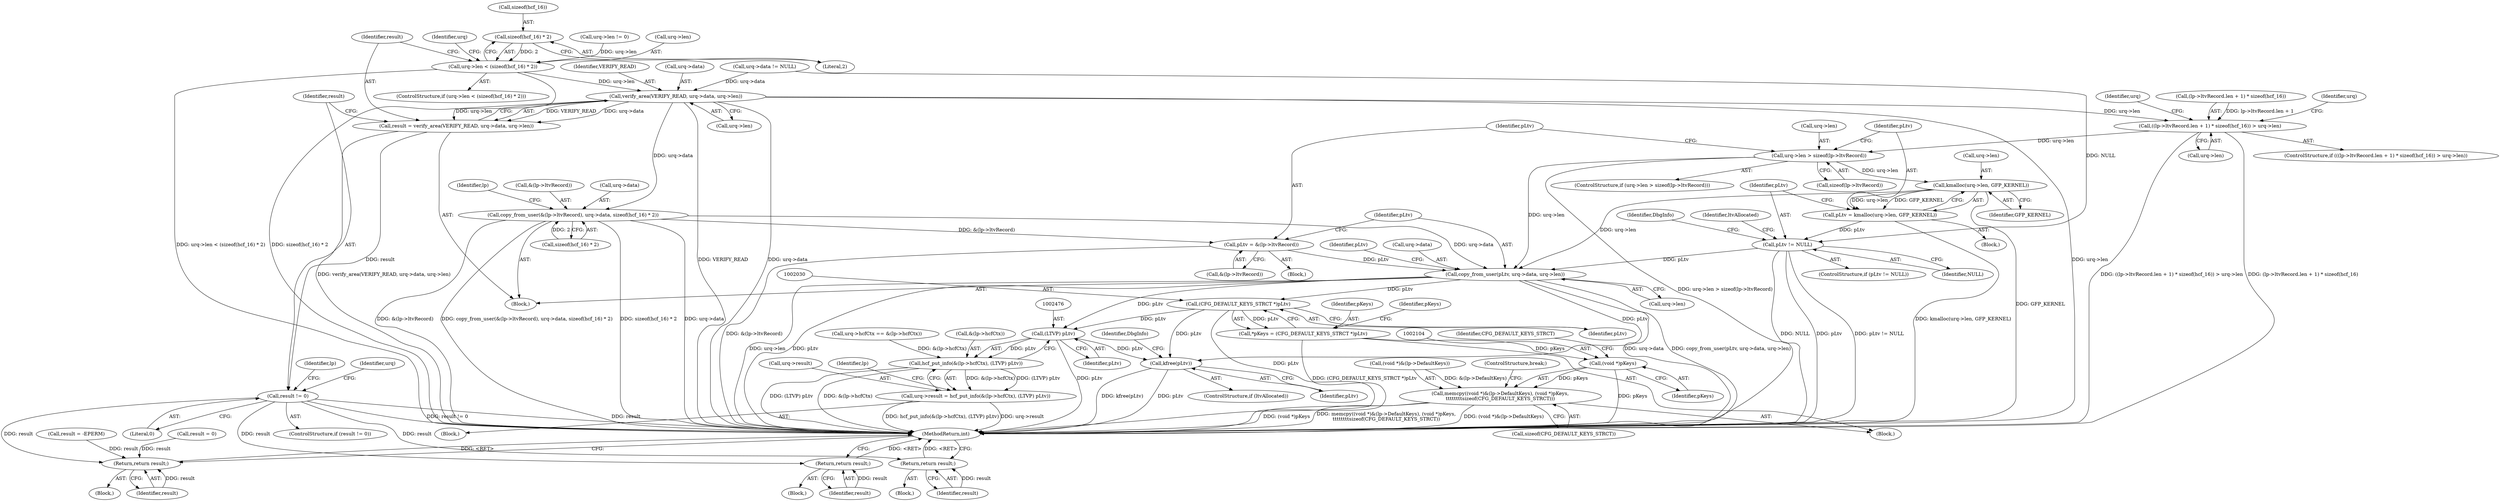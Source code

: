 digraph "0_linux_b5e2f339865fb443107e5b10603e53bbc92dc054_0@API" {
"1000238" [label="(Call,sizeof(hcf_16) * 2)"];
"1000234" [label="(Call,urq->len < (sizeof(hcf_16) * 2))"];
"1000268" [label="(Call,verify_area(VERIFY_READ, urq->data, urq->len))"];
"1000266" [label="(Call,result = verify_area(VERIFY_READ, urq->data, urq->len))"];
"1000277" [label="(Call,result != 0)"];
"1000291" [label="(Return,return result;)"];
"1000339" [label="(Return,return result;)"];
"1002518" [label="(Return,return result;)"];
"1000293" [label="(Call,copy_from_user(&(lp->ltvRecord), urq->data, sizeof(hcf_16) * 2))"];
"1000394" [label="(Call,pLtv = &(lp->ltvRecord))"];
"1000400" [label="(Call,copy_from_user(pLtv, urq->data, urq->len))"];
"1002029" [label="(Call,(CFG_DEFAULT_KEYS_STRCT *)pLtv)"];
"1002027" [label="(Call,*pKeys = (CFG_DEFAULT_KEYS_STRCT *)pLtv)"];
"1002103" [label="(Call,(void *)pKeys)"];
"1002096" [label="(Call,memcpy((void *)&(lp->DefaultKeys), (void *)pKeys,\n\t\t\t\t\t\t\t\tsizeof(CFG_DEFAULT_KEYS_STRCT)))"];
"1002475" [label="(Call,(LTVP) pLtv)"];
"1002470" [label="(Call,hcf_put_info(&(lp->hcfCtx), (LTVP) pLtv))"];
"1002466" [label="(Call,urq->result = hcf_put_info(&(lp->hcfCtx), (LTVP) pLtv))"];
"1002483" [label="(Call,kfree(pLtv))"];
"1000306" [label="(Call,((lp->ltvRecord.len + 1) * sizeof(hcf_16)) > urq->len)"];
"1000342" [label="(Call,urq->len > sizeof(lp->ltvRecord))"];
"1000353" [label="(Call,kmalloc(urq->len, GFP_KERNEL))"];
"1000351" [label="(Call,pLtv = kmalloc(urq->len, GFP_KERNEL))"];
"1000359" [label="(Call,pLtv != NULL)"];
"1000227" [label="(Call,urq->len != 0)"];
"1002466" [label="(Call,urq->result = hcf_put_info(&(lp->hcfCtx), (LTVP) pLtv))"];
"1000351" [label="(Call,pLtv = kmalloc(urq->len, GFP_KERNEL))"];
"1000369" [label="(Identifier,DbgInfo)"];
"1002502" [label="(Call,result = -EPERM)"];
"1000294" [label="(Call,&(lp->ltvRecord))"];
"1000320" [label="(Block,)"];
"1000293" [label="(Call,copy_from_user(&(lp->ltvRecord), urq->data, sizeof(hcf_16) * 2))"];
"1000395" [label="(Identifier,pLtv)"];
"1000346" [label="(Call,sizeof(lp->ltvRecord))"];
"1000307" [label="(Call,(lp->ltvRecord.len + 1) * sizeof(hcf_16))"];
"1000354" [label="(Call,urq->len)"];
"1000317" [label="(Call,urq->len)"];
"1002484" [label="(Identifier,pLtv)"];
"1000357" [label="(Identifier,GFP_KERNEL)"];
"1002481" [label="(ControlStructure,if (ltvAllocated))"];
"1000186" [label="(Block,)"];
"1000410" [label="(Identifier,pLtv)"];
"1000276" [label="(ControlStructure,if (result != 0))"];
"1000305" [label="(ControlStructure,if (((lp->ltvRecord.len + 1) * sizeof(hcf_16)) > urq->len))"];
"1000207" [label="(Call,urq->hcfCtx == &(lp->hcfCtx))"];
"1000291" [label="(Return,return result;)"];
"1000273" [label="(Call,urq->len)"];
"1000350" [label="(Block,)"];
"1002517" [label="(Identifier,DbgInfo)"];
"1002387" [label="(Block,)"];
"1002519" [label="(Identifier,result)"];
"1000401" [label="(Identifier,pLtv)"];
"1000361" [label="(Identifier,NULL)"];
"1000296" [label="(Identifier,lp)"];
"1000342" [label="(Call,urq->len > sizeof(lp->ltvRecord))"];
"1002479" [label="(Identifier,lp)"];
"1002105" [label="(Identifier,pKeys)"];
"1002518" [label="(Return,return result;)"];
"1000323" [label="(Identifier,urq)"];
"1000353" [label="(Call,kmalloc(urq->len, GFP_KERNEL))"];
"1002470" [label="(Call,hcf_put_info(&(lp->hcfCtx), (LTVP) pLtv))"];
"1000267" [label="(Identifier,result)"];
"1000358" [label="(ControlStructure,if (pLtv != NULL))"];
"1002477" [label="(Identifier,pLtv)"];
"1000352" [label="(Identifier,pLtv)"];
"1000232" [label="(Block,)"];
"1000238" [label="(Call,sizeof(hcf_16) * 2)"];
"1000222" [label="(Call,urq->data != NULL)"];
"1002107" [label="(Identifier,CFG_DEFAULT_KEYS_STRCT)"];
"1000341" [label="(ControlStructure,if (urq->len > sizeof(lp->ltvRecord)))"];
"1000359" [label="(Call,pLtv != NULL)"];
"1000393" [label="(Block,)"];
"1000400" [label="(Call,copy_from_user(pLtv, urq->data, urq->len))"];
"1002483" [label="(Call,kfree(pLtv))"];
"1002106" [label="(Call,sizeof(CFG_DEFAULT_KEYS_STRCT))"];
"1000188" [label="(Call,result = 0)"];
"1000344" [label="(Identifier,urq)"];
"1000339" [label="(Return,return result;)"];
"1002027" [label="(Call,*pKeys = (CFG_DEFAULT_KEYS_STRCT *)pLtv)"];
"1002108" [label="(ControlStructure,break;)"];
"1000268" [label="(Call,verify_area(VERIFY_READ, urq->data, urq->len))"];
"1000306" [label="(Call,((lp->ltvRecord.len + 1) * sizeof(hcf_16)) > urq->len)"];
"1000280" [label="(Block,)"];
"1000234" [label="(Call,urq->len < (sizeof(hcf_16) * 2))"];
"1002103" [label="(Call,(void *)pKeys)"];
"1002029" [label="(Call,(CFG_DEFAULT_KEYS_STRCT *)pLtv)"];
"1000402" [label="(Call,urq->data)"];
"1002520" [label="(MethodReturn,int)"];
"1000301" [label="(Call,sizeof(hcf_16) * 2)"];
"1000298" [label="(Call,urq->data)"];
"1002036" [label="(Identifier,pKeys)"];
"1002467" [label="(Call,urq->result)"];
"1000233" [label="(ControlStructure,if (urq->len < (sizeof(hcf_16) * 2)))"];
"1000277" [label="(Call,result != 0)"];
"1000241" [label="(Literal,2)"];
"1002471" [label="(Call,&(lp->hcfCtx))"];
"1000235" [label="(Call,urq->len)"];
"1002475" [label="(Call,(LTVP) pLtv)"];
"1000343" [label="(Call,urq->len)"];
"1000279" [label="(Literal,0)"];
"1000269" [label="(Identifier,VERIFY_READ)"];
"1002031" [label="(Identifier,pLtv)"];
"1002028" [label="(Identifier,pKeys)"];
"1000245" [label="(Identifier,urq)"];
"1000340" [label="(Identifier,result)"];
"1000278" [label="(Identifier,result)"];
"1000394" [label="(Call,pLtv = &(lp->ltvRecord))"];
"1000364" [label="(Identifier,ltvAllocated)"];
"1002097" [label="(Call,(void *)&(lp->DefaultKeys))"];
"1000360" [label="(Identifier,pLtv)"];
"1000311" [label="(Identifier,lp)"];
"1000270" [label="(Call,urq->data)"];
"1000239" [label="(Call,sizeof(hcf_16))"];
"1002096" [label="(Call,memcpy((void *)&(lp->DefaultKeys), (void *)pKeys,\n\t\t\t\t\t\t\t\tsizeof(CFG_DEFAULT_KEYS_STRCT)))"];
"1000405" [label="(Call,urq->len)"];
"1000396" [label="(Call,&(lp->ltvRecord))"];
"1000292" [label="(Identifier,result)"];
"1000266" [label="(Call,result = verify_area(VERIFY_READ, urq->data, urq->len))"];
"1000283" [label="(Identifier,urq)"];
"1002025" [label="(Block,)"];
"1000238" -> "1000234"  [label="AST: "];
"1000238" -> "1000241"  [label="CFG: "];
"1000239" -> "1000238"  [label="AST: "];
"1000241" -> "1000238"  [label="AST: "];
"1000234" -> "1000238"  [label="CFG: "];
"1000238" -> "1000234"  [label="DDG: 2"];
"1000234" -> "1000233"  [label="AST: "];
"1000235" -> "1000234"  [label="AST: "];
"1000245" -> "1000234"  [label="CFG: "];
"1000267" -> "1000234"  [label="CFG: "];
"1000234" -> "1002520"  [label="DDG: sizeof(hcf_16) * 2"];
"1000234" -> "1002520"  [label="DDG: urq->len < (sizeof(hcf_16) * 2)"];
"1000227" -> "1000234"  [label="DDG: urq->len"];
"1000234" -> "1000268"  [label="DDG: urq->len"];
"1000268" -> "1000266"  [label="AST: "];
"1000268" -> "1000273"  [label="CFG: "];
"1000269" -> "1000268"  [label="AST: "];
"1000270" -> "1000268"  [label="AST: "];
"1000273" -> "1000268"  [label="AST: "];
"1000266" -> "1000268"  [label="CFG: "];
"1000268" -> "1002520"  [label="DDG: VERIFY_READ"];
"1000268" -> "1002520"  [label="DDG: urq->len"];
"1000268" -> "1002520"  [label="DDG: urq->data"];
"1000268" -> "1000266"  [label="DDG: VERIFY_READ"];
"1000268" -> "1000266"  [label="DDG: urq->data"];
"1000268" -> "1000266"  [label="DDG: urq->len"];
"1000222" -> "1000268"  [label="DDG: urq->data"];
"1000268" -> "1000293"  [label="DDG: urq->data"];
"1000268" -> "1000306"  [label="DDG: urq->len"];
"1000266" -> "1000232"  [label="AST: "];
"1000267" -> "1000266"  [label="AST: "];
"1000278" -> "1000266"  [label="CFG: "];
"1000266" -> "1002520"  [label="DDG: verify_area(VERIFY_READ, urq->data, urq->len)"];
"1000266" -> "1000277"  [label="DDG: result"];
"1000277" -> "1000276"  [label="AST: "];
"1000277" -> "1000279"  [label="CFG: "];
"1000278" -> "1000277"  [label="AST: "];
"1000279" -> "1000277"  [label="AST: "];
"1000283" -> "1000277"  [label="CFG: "];
"1000296" -> "1000277"  [label="CFG: "];
"1000277" -> "1002520"  [label="DDG: result"];
"1000277" -> "1002520"  [label="DDG: result != 0"];
"1000277" -> "1000291"  [label="DDG: result"];
"1000277" -> "1000339"  [label="DDG: result"];
"1000277" -> "1002518"  [label="DDG: result"];
"1000291" -> "1000280"  [label="AST: "];
"1000291" -> "1000292"  [label="CFG: "];
"1000292" -> "1000291"  [label="AST: "];
"1002520" -> "1000291"  [label="CFG: "];
"1000291" -> "1002520"  [label="DDG: <RET>"];
"1000292" -> "1000291"  [label="DDG: result"];
"1000339" -> "1000320"  [label="AST: "];
"1000339" -> "1000340"  [label="CFG: "];
"1000340" -> "1000339"  [label="AST: "];
"1002520" -> "1000339"  [label="CFG: "];
"1000339" -> "1002520"  [label="DDG: <RET>"];
"1000340" -> "1000339"  [label="DDG: result"];
"1002518" -> "1000186"  [label="AST: "];
"1002518" -> "1002519"  [label="CFG: "];
"1002519" -> "1002518"  [label="AST: "];
"1002520" -> "1002518"  [label="CFG: "];
"1002518" -> "1002520"  [label="DDG: <RET>"];
"1002519" -> "1002518"  [label="DDG: result"];
"1000188" -> "1002518"  [label="DDG: result"];
"1002502" -> "1002518"  [label="DDG: result"];
"1000293" -> "1000232"  [label="AST: "];
"1000293" -> "1000301"  [label="CFG: "];
"1000294" -> "1000293"  [label="AST: "];
"1000298" -> "1000293"  [label="AST: "];
"1000301" -> "1000293"  [label="AST: "];
"1000311" -> "1000293"  [label="CFG: "];
"1000293" -> "1002520"  [label="DDG: urq->data"];
"1000293" -> "1002520"  [label="DDG: &(lp->ltvRecord)"];
"1000293" -> "1002520"  [label="DDG: copy_from_user(&(lp->ltvRecord), urq->data, sizeof(hcf_16) * 2)"];
"1000293" -> "1002520"  [label="DDG: sizeof(hcf_16) * 2"];
"1000301" -> "1000293"  [label="DDG: 2"];
"1000293" -> "1000394"  [label="DDG: &(lp->ltvRecord)"];
"1000293" -> "1000400"  [label="DDG: urq->data"];
"1000394" -> "1000393"  [label="AST: "];
"1000394" -> "1000396"  [label="CFG: "];
"1000395" -> "1000394"  [label="AST: "];
"1000396" -> "1000394"  [label="AST: "];
"1000401" -> "1000394"  [label="CFG: "];
"1000394" -> "1002520"  [label="DDG: &(lp->ltvRecord)"];
"1000394" -> "1000400"  [label="DDG: pLtv"];
"1000400" -> "1000232"  [label="AST: "];
"1000400" -> "1000405"  [label="CFG: "];
"1000401" -> "1000400"  [label="AST: "];
"1000402" -> "1000400"  [label="AST: "];
"1000405" -> "1000400"  [label="AST: "];
"1000410" -> "1000400"  [label="CFG: "];
"1000400" -> "1002520"  [label="DDG: urq->len"];
"1000400" -> "1002520"  [label="DDG: pLtv"];
"1000400" -> "1002520"  [label="DDG: urq->data"];
"1000400" -> "1002520"  [label="DDG: copy_from_user(pLtv, urq->data, urq->len)"];
"1000359" -> "1000400"  [label="DDG: pLtv"];
"1000342" -> "1000400"  [label="DDG: urq->len"];
"1000353" -> "1000400"  [label="DDG: urq->len"];
"1000400" -> "1002029"  [label="DDG: pLtv"];
"1000400" -> "1002475"  [label="DDG: pLtv"];
"1000400" -> "1002483"  [label="DDG: pLtv"];
"1002029" -> "1002027"  [label="AST: "];
"1002029" -> "1002031"  [label="CFG: "];
"1002030" -> "1002029"  [label="AST: "];
"1002031" -> "1002029"  [label="AST: "];
"1002027" -> "1002029"  [label="CFG: "];
"1002029" -> "1002520"  [label="DDG: pLtv"];
"1002029" -> "1002027"  [label="DDG: pLtv"];
"1002029" -> "1002475"  [label="DDG: pLtv"];
"1002029" -> "1002483"  [label="DDG: pLtv"];
"1002027" -> "1002025"  [label="AST: "];
"1002028" -> "1002027"  [label="AST: "];
"1002036" -> "1002027"  [label="CFG: "];
"1002027" -> "1002520"  [label="DDG: (CFG_DEFAULT_KEYS_STRCT *)pLtv"];
"1002027" -> "1002103"  [label="DDG: pKeys"];
"1002103" -> "1002096"  [label="AST: "];
"1002103" -> "1002105"  [label="CFG: "];
"1002104" -> "1002103"  [label="AST: "];
"1002105" -> "1002103"  [label="AST: "];
"1002107" -> "1002103"  [label="CFG: "];
"1002103" -> "1002520"  [label="DDG: pKeys"];
"1002103" -> "1002096"  [label="DDG: pKeys"];
"1002096" -> "1002025"  [label="AST: "];
"1002096" -> "1002106"  [label="CFG: "];
"1002097" -> "1002096"  [label="AST: "];
"1002106" -> "1002096"  [label="AST: "];
"1002108" -> "1002096"  [label="CFG: "];
"1002096" -> "1002520"  [label="DDG: (void *)&(lp->DefaultKeys)"];
"1002096" -> "1002520"  [label="DDG: (void *)pKeys"];
"1002096" -> "1002520"  [label="DDG: memcpy((void *)&(lp->DefaultKeys), (void *)pKeys,\n\t\t\t\t\t\t\t\tsizeof(CFG_DEFAULT_KEYS_STRCT))"];
"1002097" -> "1002096"  [label="DDG: &(lp->DefaultKeys)"];
"1002475" -> "1002470"  [label="AST: "];
"1002475" -> "1002477"  [label="CFG: "];
"1002476" -> "1002475"  [label="AST: "];
"1002477" -> "1002475"  [label="AST: "];
"1002470" -> "1002475"  [label="CFG: "];
"1002475" -> "1002520"  [label="DDG: pLtv"];
"1002475" -> "1002470"  [label="DDG: pLtv"];
"1002475" -> "1002483"  [label="DDG: pLtv"];
"1002470" -> "1002466"  [label="AST: "];
"1002471" -> "1002470"  [label="AST: "];
"1002466" -> "1002470"  [label="CFG: "];
"1002470" -> "1002520"  [label="DDG: (LTVP) pLtv"];
"1002470" -> "1002520"  [label="DDG: &(lp->hcfCtx)"];
"1002470" -> "1002466"  [label="DDG: &(lp->hcfCtx)"];
"1002470" -> "1002466"  [label="DDG: (LTVP) pLtv"];
"1000207" -> "1002470"  [label="DDG: &(lp->hcfCtx)"];
"1002466" -> "1002387"  [label="AST: "];
"1002467" -> "1002466"  [label="AST: "];
"1002479" -> "1002466"  [label="CFG: "];
"1002466" -> "1002520"  [label="DDG: hcf_put_info(&(lp->hcfCtx), (LTVP) pLtv)"];
"1002466" -> "1002520"  [label="DDG: urq->result"];
"1002483" -> "1002481"  [label="AST: "];
"1002483" -> "1002484"  [label="CFG: "];
"1002484" -> "1002483"  [label="AST: "];
"1002517" -> "1002483"  [label="CFG: "];
"1002483" -> "1002520"  [label="DDG: pLtv"];
"1002483" -> "1002520"  [label="DDG: kfree(pLtv)"];
"1000306" -> "1000305"  [label="AST: "];
"1000306" -> "1000317"  [label="CFG: "];
"1000307" -> "1000306"  [label="AST: "];
"1000317" -> "1000306"  [label="AST: "];
"1000323" -> "1000306"  [label="CFG: "];
"1000344" -> "1000306"  [label="CFG: "];
"1000306" -> "1002520"  [label="DDG: (lp->ltvRecord.len + 1) * sizeof(hcf_16)"];
"1000306" -> "1002520"  [label="DDG: ((lp->ltvRecord.len + 1) * sizeof(hcf_16)) > urq->len"];
"1000307" -> "1000306"  [label="DDG: lp->ltvRecord.len + 1"];
"1000306" -> "1000342"  [label="DDG: urq->len"];
"1000342" -> "1000341"  [label="AST: "];
"1000342" -> "1000346"  [label="CFG: "];
"1000343" -> "1000342"  [label="AST: "];
"1000346" -> "1000342"  [label="AST: "];
"1000352" -> "1000342"  [label="CFG: "];
"1000395" -> "1000342"  [label="CFG: "];
"1000342" -> "1002520"  [label="DDG: urq->len > sizeof(lp->ltvRecord)"];
"1000342" -> "1000353"  [label="DDG: urq->len"];
"1000353" -> "1000351"  [label="AST: "];
"1000353" -> "1000357"  [label="CFG: "];
"1000354" -> "1000353"  [label="AST: "];
"1000357" -> "1000353"  [label="AST: "];
"1000351" -> "1000353"  [label="CFG: "];
"1000353" -> "1002520"  [label="DDG: GFP_KERNEL"];
"1000353" -> "1000351"  [label="DDG: urq->len"];
"1000353" -> "1000351"  [label="DDG: GFP_KERNEL"];
"1000351" -> "1000350"  [label="AST: "];
"1000352" -> "1000351"  [label="AST: "];
"1000360" -> "1000351"  [label="CFG: "];
"1000351" -> "1002520"  [label="DDG: kmalloc(urq->len, GFP_KERNEL)"];
"1000351" -> "1000359"  [label="DDG: pLtv"];
"1000359" -> "1000358"  [label="AST: "];
"1000359" -> "1000361"  [label="CFG: "];
"1000360" -> "1000359"  [label="AST: "];
"1000361" -> "1000359"  [label="AST: "];
"1000364" -> "1000359"  [label="CFG: "];
"1000369" -> "1000359"  [label="CFG: "];
"1000359" -> "1002520"  [label="DDG: NULL"];
"1000359" -> "1002520"  [label="DDG: pLtv"];
"1000359" -> "1002520"  [label="DDG: pLtv != NULL"];
"1000222" -> "1000359"  [label="DDG: NULL"];
}
